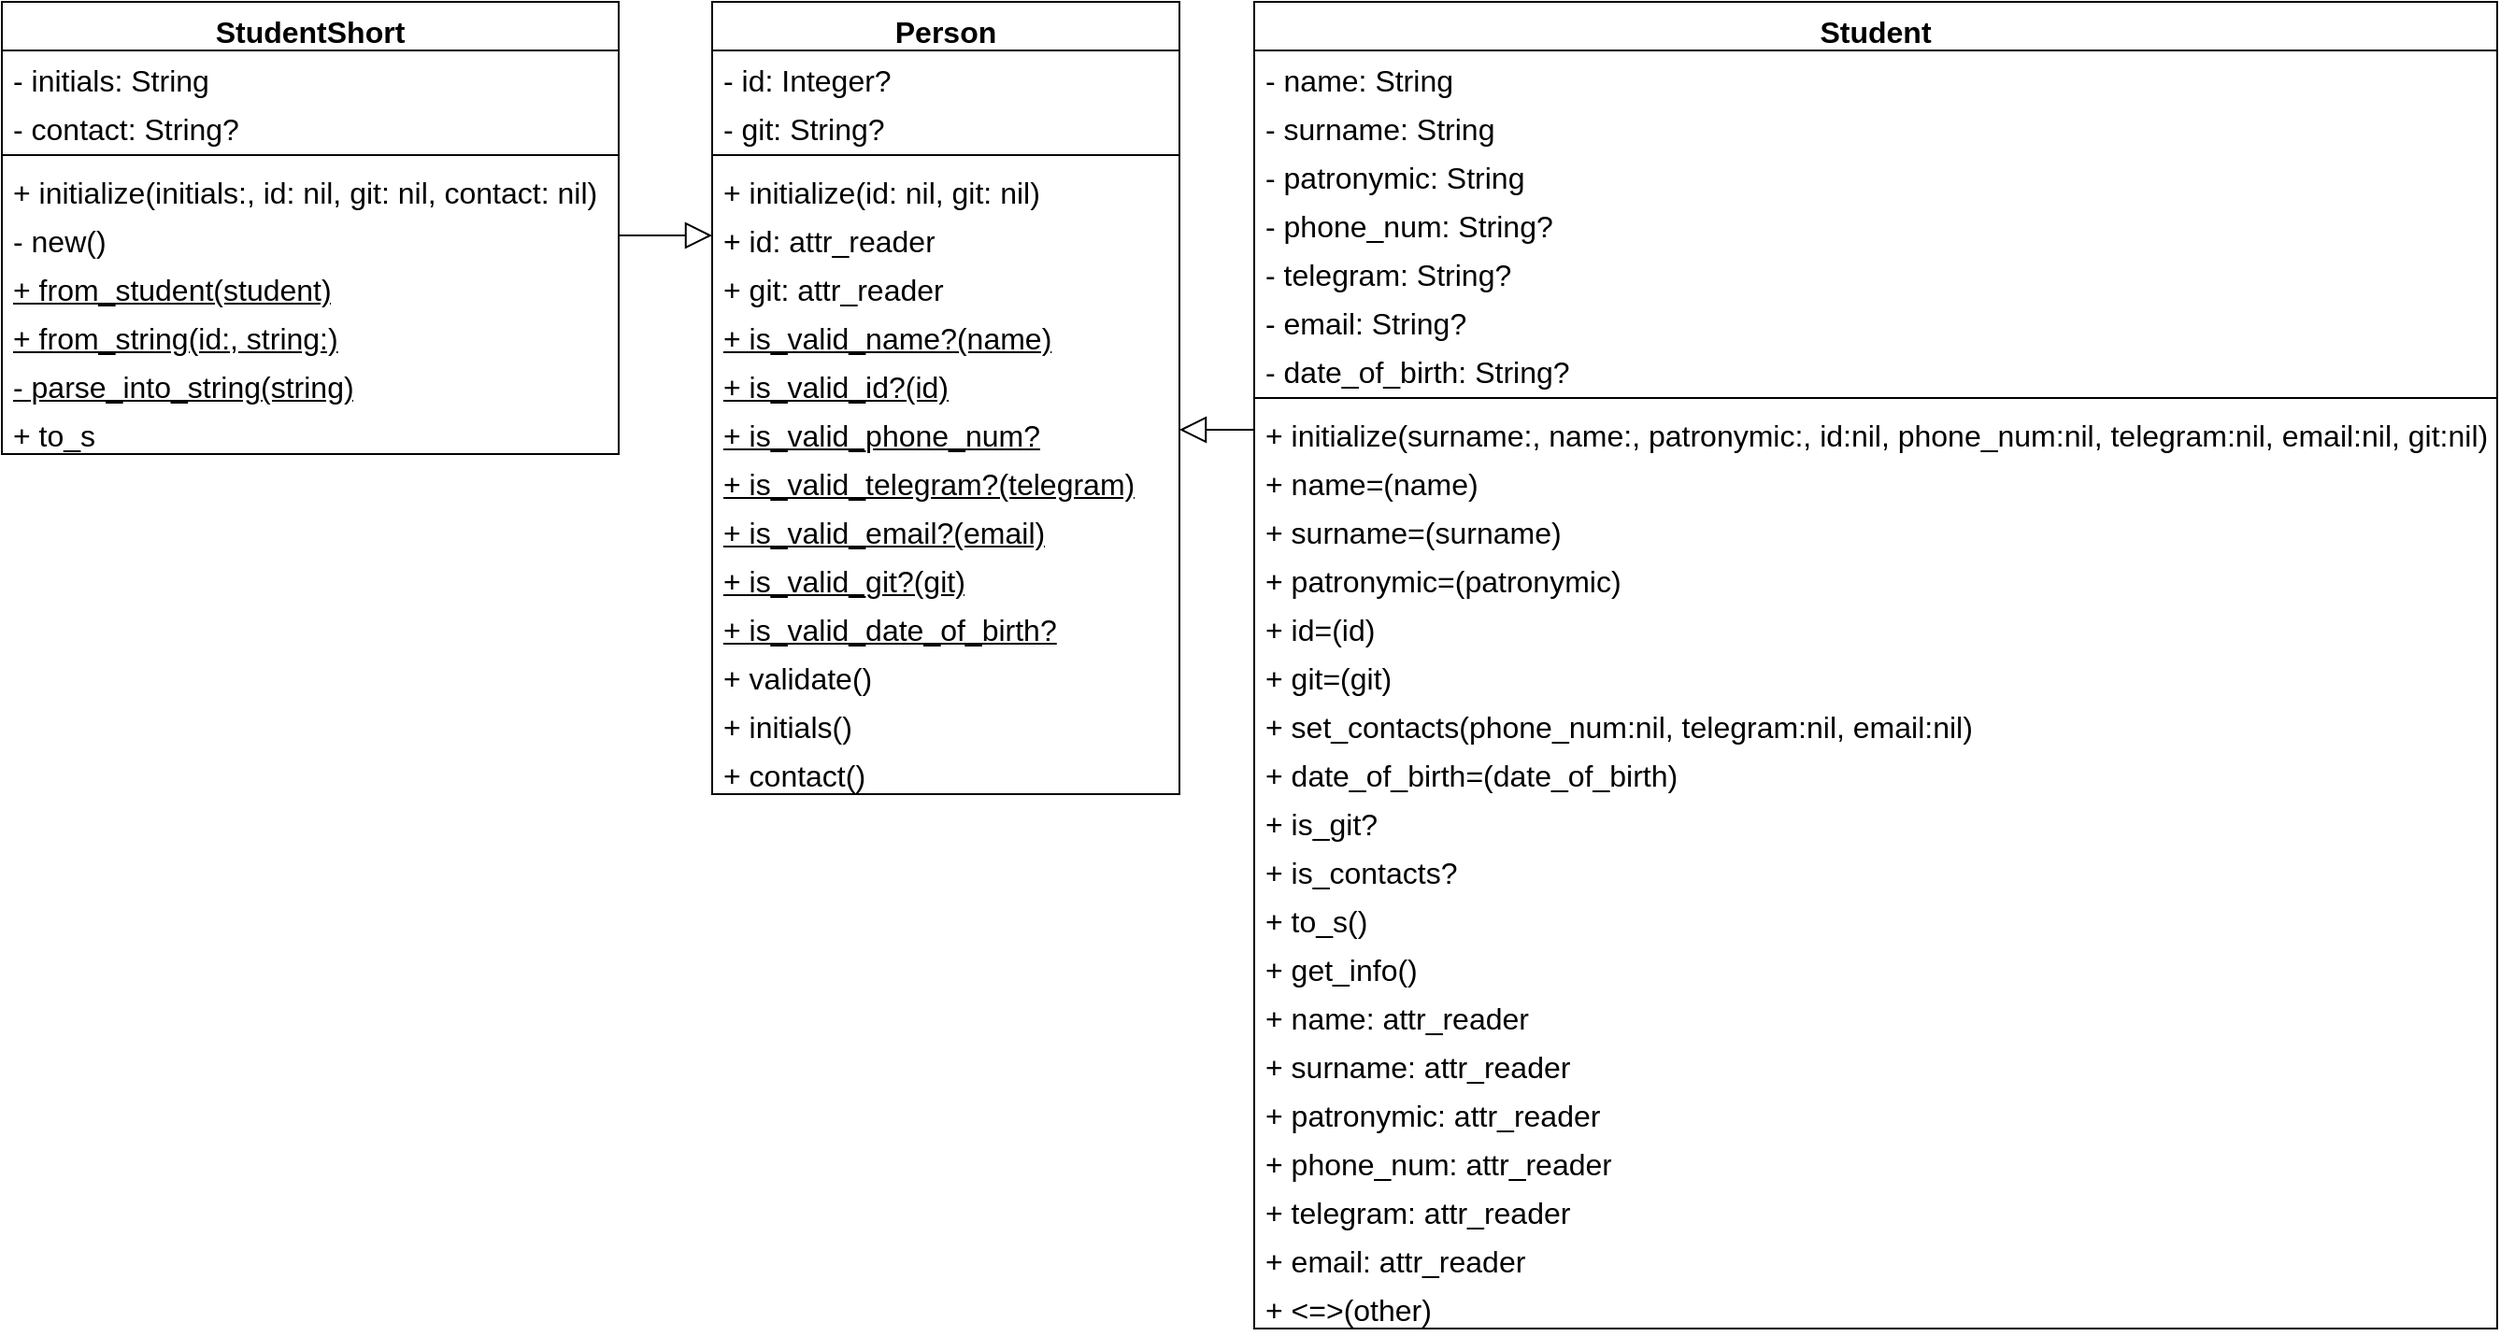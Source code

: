 <mxfile version="24.9.3">
  <diagram name="Страница — 1" id="c8MQagowN81k3dfMitHR">
    <mxGraphModel dx="1553" dy="4176" grid="0" gridSize="10" guides="1" tooltips="1" connect="1" arrows="1" fold="1" page="1" pageScale="1" pageWidth="2339" pageHeight="3300" math="0" shadow="0">
      <root>
        <mxCell id="0" />
        <mxCell id="1" parent="0" />
        <mxCell id="_60M-hrK0tJfBThX2oCK-1" value="Person" style="swimlane;fontStyle=1;align=center;verticalAlign=top;childLayout=stackLayout;horizontal=1;startSize=26;horizontalStack=0;resizeParent=1;resizeParentMax=0;resizeLast=0;collapsible=1;marginBottom=0;whiteSpace=wrap;html=1;fontSize=16;" vertex="1" parent="1">
          <mxGeometry x="419" y="-1551" width="250" height="424" as="geometry" />
        </mxCell>
        <mxCell id="_60M-hrK0tJfBThX2oCK-2" value="- id: Integer?" style="text;strokeColor=none;fillColor=none;align=left;verticalAlign=top;spacingLeft=4;spacingRight=4;overflow=hidden;rotatable=0;points=[[0,0.5],[1,0.5]];portConstraint=eastwest;whiteSpace=wrap;html=1;fontSize=16;" vertex="1" parent="_60M-hrK0tJfBThX2oCK-1">
          <mxGeometry y="26" width="250" height="26" as="geometry" />
        </mxCell>
        <mxCell id="_60M-hrK0tJfBThX2oCK-3" value="- git: String?" style="text;strokeColor=none;fillColor=none;align=left;verticalAlign=top;spacingLeft=4;spacingRight=4;overflow=hidden;rotatable=0;points=[[0,0.5],[1,0.5]];portConstraint=eastwest;whiteSpace=wrap;html=1;fontSize=16;" vertex="1" parent="_60M-hrK0tJfBThX2oCK-1">
          <mxGeometry y="52" width="250" height="26" as="geometry" />
        </mxCell>
        <mxCell id="_60M-hrK0tJfBThX2oCK-4" value="" style="line;strokeWidth=1;fillColor=none;align=left;verticalAlign=middle;spacingTop=-1;spacingLeft=3;spacingRight=3;rotatable=0;labelPosition=right;points=[];portConstraint=eastwest;strokeColor=inherit;" vertex="1" parent="_60M-hrK0tJfBThX2oCK-1">
          <mxGeometry y="78" width="250" height="8" as="geometry" />
        </mxCell>
        <mxCell id="_60M-hrK0tJfBThX2oCK-5" value="+ initialize(id: nil, git: nil)" style="text;strokeColor=none;fillColor=none;align=left;verticalAlign=top;spacingLeft=4;spacingRight=4;overflow=hidden;rotatable=0;points=[[0,0.5],[1,0.5]];portConstraint=eastwest;whiteSpace=wrap;html=1;fontSize=16;" vertex="1" parent="_60M-hrK0tJfBThX2oCK-1">
          <mxGeometry y="86" width="250" height="26" as="geometry" />
        </mxCell>
        <mxCell id="_60M-hrK0tJfBThX2oCK-6" value="+ id: attr_reader" style="text;strokeColor=none;fillColor=none;align=left;verticalAlign=top;spacingLeft=4;spacingRight=4;overflow=hidden;rotatable=0;points=[[0,0.5],[1,0.5]];portConstraint=eastwest;whiteSpace=wrap;html=1;fontSize=16;" vertex="1" parent="_60M-hrK0tJfBThX2oCK-1">
          <mxGeometry y="112" width="250" height="26" as="geometry" />
        </mxCell>
        <mxCell id="_60M-hrK0tJfBThX2oCK-7" value="+ git: attr_reader" style="text;strokeColor=none;fillColor=none;align=left;verticalAlign=top;spacingLeft=4;spacingRight=4;overflow=hidden;rotatable=0;points=[[0,0.5],[1,0.5]];portConstraint=eastwest;whiteSpace=wrap;html=1;fontSize=16;" vertex="1" parent="_60M-hrK0tJfBThX2oCK-1">
          <mxGeometry y="138" width="250" height="26" as="geometry" />
        </mxCell>
        <mxCell id="_60M-hrK0tJfBThX2oCK-8" value="&lt;u&gt;+ is_valid_name?(name)&lt;/u&gt;" style="text;strokeColor=none;fillColor=none;align=left;verticalAlign=top;spacingLeft=4;spacingRight=4;overflow=hidden;rotatable=0;points=[[0,0.5],[1,0.5]];portConstraint=eastwest;whiteSpace=wrap;html=1;fontSize=16;" vertex="1" parent="_60M-hrK0tJfBThX2oCK-1">
          <mxGeometry y="164" width="250" height="26" as="geometry" />
        </mxCell>
        <mxCell id="_60M-hrK0tJfBThX2oCK-9" value="&lt;u&gt;+ is_valid_id?(id)&lt;/u&gt;" style="text;strokeColor=none;fillColor=none;align=left;verticalAlign=top;spacingLeft=4;spacingRight=4;overflow=hidden;rotatable=0;points=[[0,0.5],[1,0.5]];portConstraint=eastwest;whiteSpace=wrap;html=1;fontSize=16;" vertex="1" parent="_60M-hrK0tJfBThX2oCK-1">
          <mxGeometry y="190" width="250" height="26" as="geometry" />
        </mxCell>
        <mxCell id="_60M-hrK0tJfBThX2oCK-10" value="&lt;u&gt;+ is_valid_phone_num?(phone_num)&lt;/u&gt;" style="text;strokeColor=none;fillColor=none;align=left;verticalAlign=top;spacingLeft=4;spacingRight=4;overflow=hidden;rotatable=0;points=[[0,0.5],[1,0.5]];portConstraint=eastwest;whiteSpace=wrap;html=1;fontSize=16;" vertex="1" parent="_60M-hrK0tJfBThX2oCK-1">
          <mxGeometry y="216" width="250" height="26" as="geometry" />
        </mxCell>
        <mxCell id="_60M-hrK0tJfBThX2oCK-11" value="&lt;u&gt;+ is_valid_telegram?(telegram)&lt;/u&gt;" style="text;strokeColor=none;fillColor=none;align=left;verticalAlign=top;spacingLeft=4;spacingRight=4;overflow=hidden;rotatable=0;points=[[0,0.5],[1,0.5]];portConstraint=eastwest;whiteSpace=wrap;html=1;fontSize=16;" vertex="1" parent="_60M-hrK0tJfBThX2oCK-1">
          <mxGeometry y="242" width="250" height="26" as="geometry" />
        </mxCell>
        <mxCell id="_60M-hrK0tJfBThX2oCK-12" value="&lt;u&gt;+ is_valid_email?(email)&lt;/u&gt;" style="text;strokeColor=none;fillColor=none;align=left;verticalAlign=top;spacingLeft=4;spacingRight=4;overflow=hidden;rotatable=0;points=[[0,0.5],[1,0.5]];portConstraint=eastwest;whiteSpace=wrap;html=1;fontSize=16;" vertex="1" parent="_60M-hrK0tJfBThX2oCK-1">
          <mxGeometry y="268" width="250" height="26" as="geometry" />
        </mxCell>
        <mxCell id="_60M-hrK0tJfBThX2oCK-13" value="&lt;u&gt;+ is_valid_git?(git)&lt;/u&gt;" style="text;strokeColor=none;fillColor=none;align=left;verticalAlign=top;spacingLeft=4;spacingRight=4;overflow=hidden;rotatable=0;points=[[0,0.5],[1,0.5]];portConstraint=eastwest;whiteSpace=wrap;html=1;fontSize=16;" vertex="1" parent="_60M-hrK0tJfBThX2oCK-1">
          <mxGeometry y="294" width="250" height="26" as="geometry" />
        </mxCell>
        <mxCell id="_60M-hrK0tJfBThX2oCK-14" value="&lt;u&gt;+ is_valid_date_of_birth?(date_of_bitrh)&lt;/u&gt;" style="text;strokeColor=none;fillColor=none;align=left;verticalAlign=top;spacingLeft=4;spacingRight=4;overflow=hidden;rotatable=0;points=[[0,0.5],[1,0.5]];portConstraint=eastwest;whiteSpace=wrap;html=1;fontSize=16;" vertex="1" parent="_60M-hrK0tJfBThX2oCK-1">
          <mxGeometry y="320" width="250" height="26" as="geometry" />
        </mxCell>
        <mxCell id="_60M-hrK0tJfBThX2oCK-15" value="+ validate()" style="text;strokeColor=none;fillColor=none;align=left;verticalAlign=top;spacingLeft=4;spacingRight=4;overflow=hidden;rotatable=0;points=[[0,0.5],[1,0.5]];portConstraint=eastwest;whiteSpace=wrap;html=1;fontSize=16;" vertex="1" parent="_60M-hrK0tJfBThX2oCK-1">
          <mxGeometry y="346" width="250" height="26" as="geometry" />
        </mxCell>
        <mxCell id="_60M-hrK0tJfBThX2oCK-16" value="+ initials()" style="text;strokeColor=none;fillColor=none;align=left;verticalAlign=top;spacingLeft=4;spacingRight=4;overflow=hidden;rotatable=0;points=[[0,0.5],[1,0.5]];portConstraint=eastwest;whiteSpace=wrap;html=1;fontSize=16;" vertex="1" parent="_60M-hrK0tJfBThX2oCK-1">
          <mxGeometry y="372" width="250" height="26" as="geometry" />
        </mxCell>
        <mxCell id="_60M-hrK0tJfBThX2oCK-17" value="+ contact()" style="text;strokeColor=none;fillColor=none;align=left;verticalAlign=top;spacingLeft=4;spacingRight=4;overflow=hidden;rotatable=0;points=[[0,0.5],[1,0.5]];portConstraint=eastwest;whiteSpace=wrap;html=1;fontSize=16;" vertex="1" parent="_60M-hrK0tJfBThX2oCK-1">
          <mxGeometry y="398" width="250" height="26" as="geometry" />
        </mxCell>
        <mxCell id="_60M-hrK0tJfBThX2oCK-18" value="StudentShort" style="swimlane;fontStyle=1;align=center;verticalAlign=top;childLayout=stackLayout;horizontal=1;startSize=26;horizontalStack=0;resizeParent=1;resizeParentMax=0;resizeLast=0;collapsible=1;marginBottom=0;whiteSpace=wrap;html=1;fontSize=16;" vertex="1" parent="1">
          <mxGeometry x="39" y="-1551" width="330" height="242" as="geometry" />
        </mxCell>
        <mxCell id="_60M-hrK0tJfBThX2oCK-19" value="- initials: String" style="text;strokeColor=none;fillColor=none;align=left;verticalAlign=top;spacingLeft=4;spacingRight=4;overflow=hidden;rotatable=0;points=[[0,0.5],[1,0.5]];portConstraint=eastwest;whiteSpace=wrap;html=1;fontSize=16;" vertex="1" parent="_60M-hrK0tJfBThX2oCK-18">
          <mxGeometry y="26" width="330" height="26" as="geometry" />
        </mxCell>
        <mxCell id="_60M-hrK0tJfBThX2oCK-20" value="- contact: String?" style="text;strokeColor=none;fillColor=none;align=left;verticalAlign=top;spacingLeft=4;spacingRight=4;overflow=hidden;rotatable=0;points=[[0,0.5],[1,0.5]];portConstraint=eastwest;whiteSpace=wrap;html=1;fontSize=16;" vertex="1" parent="_60M-hrK0tJfBThX2oCK-18">
          <mxGeometry y="52" width="330" height="26" as="geometry" />
        </mxCell>
        <mxCell id="_60M-hrK0tJfBThX2oCK-21" value="" style="line;strokeWidth=1;fillColor=none;align=left;verticalAlign=middle;spacingTop=-1;spacingLeft=3;spacingRight=3;rotatable=0;labelPosition=right;points=[];portConstraint=eastwest;strokeColor=inherit;" vertex="1" parent="_60M-hrK0tJfBThX2oCK-18">
          <mxGeometry y="78" width="330" height="8" as="geometry" />
        </mxCell>
        <mxCell id="_60M-hrK0tJfBThX2oCK-22" value="+ initialize(initials:, id: nil, git: nil, contact: nil)" style="text;strokeColor=none;fillColor=none;align=left;verticalAlign=top;spacingLeft=4;spacingRight=4;overflow=hidden;rotatable=0;points=[[0,0.5],[1,0.5]];portConstraint=eastwest;whiteSpace=wrap;html=1;fontSize=16;" vertex="1" parent="_60M-hrK0tJfBThX2oCK-18">
          <mxGeometry y="86" width="330" height="26" as="geometry" />
        </mxCell>
        <mxCell id="_60M-hrK0tJfBThX2oCK-23" value="- new()" style="text;strokeColor=none;fillColor=none;align=left;verticalAlign=top;spacingLeft=4;spacingRight=4;overflow=hidden;rotatable=0;points=[[0,0.5],[1,0.5]];portConstraint=eastwest;whiteSpace=wrap;html=1;fontSize=16;" vertex="1" parent="_60M-hrK0tJfBThX2oCK-18">
          <mxGeometry y="112" width="330" height="26" as="geometry" />
        </mxCell>
        <mxCell id="_60M-hrK0tJfBThX2oCK-24" value="&lt;u&gt;+ from_student(student)&lt;/u&gt;" style="text;strokeColor=none;fillColor=none;align=left;verticalAlign=top;spacingLeft=4;spacingRight=4;overflow=hidden;rotatable=0;points=[[0,0.5],[1,0.5]];portConstraint=eastwest;whiteSpace=wrap;html=1;fontSize=16;" vertex="1" parent="_60M-hrK0tJfBThX2oCK-18">
          <mxGeometry y="138" width="330" height="26" as="geometry" />
        </mxCell>
        <mxCell id="_60M-hrK0tJfBThX2oCK-25" value="&lt;u&gt;+ from_string(id:, string:)&lt;/u&gt;" style="text;strokeColor=none;fillColor=none;align=left;verticalAlign=top;spacingLeft=4;spacingRight=4;overflow=hidden;rotatable=0;points=[[0,0.5],[1,0.5]];portConstraint=eastwest;whiteSpace=wrap;html=1;fontSize=16;" vertex="1" parent="_60M-hrK0tJfBThX2oCK-18">
          <mxGeometry y="164" width="330" height="26" as="geometry" />
        </mxCell>
        <mxCell id="_60M-hrK0tJfBThX2oCK-26" value="&lt;u&gt;- parse_into_string(string)&lt;/u&gt;" style="text;strokeColor=none;fillColor=none;align=left;verticalAlign=top;spacingLeft=4;spacingRight=4;overflow=hidden;rotatable=0;points=[[0,0.5],[1,0.5]];portConstraint=eastwest;whiteSpace=wrap;html=1;fontSize=16;" vertex="1" parent="_60M-hrK0tJfBThX2oCK-18">
          <mxGeometry y="190" width="330" height="26" as="geometry" />
        </mxCell>
        <mxCell id="_60M-hrK0tJfBThX2oCK-27" value="+ to_s" style="text;strokeColor=none;fillColor=none;align=left;verticalAlign=top;spacingLeft=4;spacingRight=4;overflow=hidden;rotatable=0;points=[[0,0.5],[1,0.5]];portConstraint=eastwest;whiteSpace=wrap;html=1;fontSize=16;" vertex="1" parent="_60M-hrK0tJfBThX2oCK-18">
          <mxGeometry y="216" width="330" height="26" as="geometry" />
        </mxCell>
        <mxCell id="_60M-hrK0tJfBThX2oCK-28" value="" style="endArrow=block;html=1;rounded=0;exitX=1;exitY=0.5;exitDx=0;exitDy=0;entryX=0;entryY=0.5;entryDx=0;entryDy=0;endFill=0;endSize=12;" edge="1" parent="1" source="_60M-hrK0tJfBThX2oCK-23" target="_60M-hrK0tJfBThX2oCK-6">
          <mxGeometry width="50" height="50" relative="1" as="geometry">
            <mxPoint x="529" y="-1411" as="sourcePoint" />
            <mxPoint x="579" y="-1461" as="targetPoint" />
          </mxGeometry>
        </mxCell>
        <mxCell id="_60M-hrK0tJfBThX2oCK-29" value="Student" style="swimlane;fontStyle=1;align=center;verticalAlign=top;childLayout=stackLayout;horizontal=1;startSize=26;horizontalStack=0;resizeParent=1;resizeParentMax=0;resizeLast=0;collapsible=1;marginBottom=0;whiteSpace=wrap;html=1;fontSize=16;" vertex="1" parent="1">
          <mxGeometry x="709" y="-1551" width="665" height="710" as="geometry" />
        </mxCell>
        <mxCell id="_60M-hrK0tJfBThX2oCK-30" value="- name: String" style="text;strokeColor=none;fillColor=none;align=left;verticalAlign=top;spacingLeft=4;spacingRight=4;overflow=hidden;rotatable=0;points=[[0,0.5],[1,0.5]];portConstraint=eastwest;whiteSpace=wrap;html=1;fontSize=16;" vertex="1" parent="_60M-hrK0tJfBThX2oCK-29">
          <mxGeometry y="26" width="665" height="26" as="geometry" />
        </mxCell>
        <mxCell id="_60M-hrK0tJfBThX2oCK-31" value="- surname: String" style="text;strokeColor=none;fillColor=none;align=left;verticalAlign=top;spacingLeft=4;spacingRight=4;overflow=hidden;rotatable=0;points=[[0,0.5],[1,0.5]];portConstraint=eastwest;whiteSpace=wrap;html=1;fontSize=16;" vertex="1" parent="_60M-hrK0tJfBThX2oCK-29">
          <mxGeometry y="52" width="665" height="26" as="geometry" />
        </mxCell>
        <mxCell id="_60M-hrK0tJfBThX2oCK-32" value="- patronymic: String" style="text;strokeColor=none;fillColor=none;align=left;verticalAlign=top;spacingLeft=4;spacingRight=4;overflow=hidden;rotatable=0;points=[[0,0.5],[1,0.5]];portConstraint=eastwest;whiteSpace=wrap;html=1;fontSize=16;" vertex="1" parent="_60M-hrK0tJfBThX2oCK-29">
          <mxGeometry y="78" width="665" height="26" as="geometry" />
        </mxCell>
        <mxCell id="_60M-hrK0tJfBThX2oCK-33" value="- phone_num: String?" style="text;strokeColor=none;fillColor=none;align=left;verticalAlign=top;spacingLeft=4;spacingRight=4;overflow=hidden;rotatable=0;points=[[0,0.5],[1,0.5]];portConstraint=eastwest;whiteSpace=wrap;html=1;fontSize=16;" vertex="1" parent="_60M-hrK0tJfBThX2oCK-29">
          <mxGeometry y="104" width="665" height="26" as="geometry" />
        </mxCell>
        <mxCell id="_60M-hrK0tJfBThX2oCK-34" value="- telegram: String?" style="text;strokeColor=none;fillColor=none;align=left;verticalAlign=top;spacingLeft=4;spacingRight=4;overflow=hidden;rotatable=0;points=[[0,0.5],[1,0.5]];portConstraint=eastwest;whiteSpace=wrap;html=1;fontSize=16;" vertex="1" parent="_60M-hrK0tJfBThX2oCK-29">
          <mxGeometry y="130" width="665" height="26" as="geometry" />
        </mxCell>
        <mxCell id="_60M-hrK0tJfBThX2oCK-35" value="- email: String?" style="text;strokeColor=none;fillColor=none;align=left;verticalAlign=top;spacingLeft=4;spacingRight=4;overflow=hidden;rotatable=0;points=[[0,0.5],[1,0.5]];portConstraint=eastwest;whiteSpace=wrap;html=1;fontSize=16;" vertex="1" parent="_60M-hrK0tJfBThX2oCK-29">
          <mxGeometry y="156" width="665" height="26" as="geometry" />
        </mxCell>
        <mxCell id="_60M-hrK0tJfBThX2oCK-36" value="- date_of_birth: String?" style="text;strokeColor=none;fillColor=none;align=left;verticalAlign=top;spacingLeft=4;spacingRight=4;overflow=hidden;rotatable=0;points=[[0,0.5],[1,0.5]];portConstraint=eastwest;whiteSpace=wrap;html=1;fontSize=16;" vertex="1" parent="_60M-hrK0tJfBThX2oCK-29">
          <mxGeometry y="182" width="665" height="26" as="geometry" />
        </mxCell>
        <mxCell id="_60M-hrK0tJfBThX2oCK-37" value="" style="line;strokeWidth=1;fillColor=none;align=left;verticalAlign=middle;spacingTop=-1;spacingLeft=3;spacingRight=3;rotatable=0;labelPosition=right;points=[];portConstraint=eastwest;strokeColor=inherit;" vertex="1" parent="_60M-hrK0tJfBThX2oCK-29">
          <mxGeometry y="208" width="665" height="8" as="geometry" />
        </mxCell>
        <mxCell id="_60M-hrK0tJfBThX2oCK-38" value="+ initialize(surname:, name:, patronymic:, id:nil, phone_num:nil, telegram:nil, email:nil, git:nil)" style="text;strokeColor=none;fillColor=none;align=left;verticalAlign=top;spacingLeft=4;spacingRight=4;overflow=hidden;rotatable=0;points=[[0,0.5],[1,0.5]];portConstraint=eastwest;whiteSpace=wrap;html=1;fontSize=16;" vertex="1" parent="_60M-hrK0tJfBThX2oCK-29">
          <mxGeometry y="216" width="665" height="26" as="geometry" />
        </mxCell>
        <mxCell id="_60M-hrK0tJfBThX2oCK-39" value="+ name=(name)" style="text;strokeColor=none;fillColor=none;align=left;verticalAlign=top;spacingLeft=4;spacingRight=4;overflow=hidden;rotatable=0;points=[[0,0.5],[1,0.5]];portConstraint=eastwest;whiteSpace=wrap;html=1;fontSize=16;" vertex="1" parent="_60M-hrK0tJfBThX2oCK-29">
          <mxGeometry y="242" width="665" height="26" as="geometry" />
        </mxCell>
        <mxCell id="_60M-hrK0tJfBThX2oCK-40" value="+ surname=(surname)" style="text;strokeColor=none;fillColor=none;align=left;verticalAlign=top;spacingLeft=4;spacingRight=4;overflow=hidden;rotatable=0;points=[[0,0.5],[1,0.5]];portConstraint=eastwest;whiteSpace=wrap;html=1;fontSize=16;" vertex="1" parent="_60M-hrK0tJfBThX2oCK-29">
          <mxGeometry y="268" width="665" height="26" as="geometry" />
        </mxCell>
        <mxCell id="_60M-hrK0tJfBThX2oCK-41" value="+ patronymic=(patronymic)" style="text;strokeColor=none;fillColor=none;align=left;verticalAlign=top;spacingLeft=4;spacingRight=4;overflow=hidden;rotatable=0;points=[[0,0.5],[1,0.5]];portConstraint=eastwest;whiteSpace=wrap;html=1;fontSize=16;" vertex="1" parent="_60M-hrK0tJfBThX2oCK-29">
          <mxGeometry y="294" width="665" height="26" as="geometry" />
        </mxCell>
        <mxCell id="_60M-hrK0tJfBThX2oCK-42" value="+ id=(id)" style="text;strokeColor=none;fillColor=none;align=left;verticalAlign=top;spacingLeft=4;spacingRight=4;overflow=hidden;rotatable=0;points=[[0,0.5],[1,0.5]];portConstraint=eastwest;whiteSpace=wrap;html=1;fontSize=16;" vertex="1" parent="_60M-hrK0tJfBThX2oCK-29">
          <mxGeometry y="320" width="665" height="26" as="geometry" />
        </mxCell>
        <mxCell id="_60M-hrK0tJfBThX2oCK-43" value="+ git=(git)" style="text;strokeColor=none;fillColor=none;align=left;verticalAlign=top;spacingLeft=4;spacingRight=4;overflow=hidden;rotatable=0;points=[[0,0.5],[1,0.5]];portConstraint=eastwest;whiteSpace=wrap;html=1;fontSize=16;" vertex="1" parent="_60M-hrK0tJfBThX2oCK-29">
          <mxGeometry y="346" width="665" height="26" as="geometry" />
        </mxCell>
        <mxCell id="_60M-hrK0tJfBThX2oCK-44" value="+ set_contacts(phone_num:nil, telegram:nil, email:nil)" style="text;strokeColor=none;fillColor=none;align=left;verticalAlign=top;spacingLeft=4;spacingRight=4;overflow=hidden;rotatable=0;points=[[0,0.5],[1,0.5]];portConstraint=eastwest;whiteSpace=wrap;html=1;fontSize=16;" vertex="1" parent="_60M-hrK0tJfBThX2oCK-29">
          <mxGeometry y="372" width="665" height="26" as="geometry" />
        </mxCell>
        <mxCell id="_60M-hrK0tJfBThX2oCK-45" value="+ date_of_birth=(date_of_birth)" style="text;strokeColor=none;fillColor=none;align=left;verticalAlign=top;spacingLeft=4;spacingRight=4;overflow=hidden;rotatable=0;points=[[0,0.5],[1,0.5]];portConstraint=eastwest;whiteSpace=wrap;html=1;fontSize=16;" vertex="1" parent="_60M-hrK0tJfBThX2oCK-29">
          <mxGeometry y="398" width="665" height="26" as="geometry" />
        </mxCell>
        <mxCell id="_60M-hrK0tJfBThX2oCK-46" value="+ is_git?" style="text;strokeColor=none;fillColor=none;align=left;verticalAlign=top;spacingLeft=4;spacingRight=4;overflow=hidden;rotatable=0;points=[[0,0.5],[1,0.5]];portConstraint=eastwest;whiteSpace=wrap;html=1;fontSize=16;" vertex="1" parent="_60M-hrK0tJfBThX2oCK-29">
          <mxGeometry y="424" width="665" height="26" as="geometry" />
        </mxCell>
        <mxCell id="_60M-hrK0tJfBThX2oCK-47" value="+ is_contacts?" style="text;strokeColor=none;fillColor=none;align=left;verticalAlign=top;spacingLeft=4;spacingRight=4;overflow=hidden;rotatable=0;points=[[0,0.5],[1,0.5]];portConstraint=eastwest;whiteSpace=wrap;html=1;fontSize=16;" vertex="1" parent="_60M-hrK0tJfBThX2oCK-29">
          <mxGeometry y="450" width="665" height="26" as="geometry" />
        </mxCell>
        <mxCell id="_60M-hrK0tJfBThX2oCK-48" value="+ to_s()" style="text;strokeColor=none;fillColor=none;align=left;verticalAlign=top;spacingLeft=4;spacingRight=4;overflow=hidden;rotatable=0;points=[[0,0.5],[1,0.5]];portConstraint=eastwest;whiteSpace=wrap;html=1;fontSize=16;" vertex="1" parent="_60M-hrK0tJfBThX2oCK-29">
          <mxGeometry y="476" width="665" height="26" as="geometry" />
        </mxCell>
        <mxCell id="_60M-hrK0tJfBThX2oCK-49" value="+ get_info()" style="text;strokeColor=none;fillColor=none;align=left;verticalAlign=top;spacingLeft=4;spacingRight=4;overflow=hidden;rotatable=0;points=[[0,0.5],[1,0.5]];portConstraint=eastwest;whiteSpace=wrap;html=1;fontSize=16;" vertex="1" parent="_60M-hrK0tJfBThX2oCK-29">
          <mxGeometry y="502" width="665" height="26" as="geometry" />
        </mxCell>
        <mxCell id="_60M-hrK0tJfBThX2oCK-50" value="+ name: attr_reader" style="text;strokeColor=none;fillColor=none;align=left;verticalAlign=top;spacingLeft=4;spacingRight=4;overflow=hidden;rotatable=0;points=[[0,0.5],[1,0.5]];portConstraint=eastwest;whiteSpace=wrap;html=1;fontSize=16;" vertex="1" parent="_60M-hrK0tJfBThX2oCK-29">
          <mxGeometry y="528" width="665" height="26" as="geometry" />
        </mxCell>
        <mxCell id="_60M-hrK0tJfBThX2oCK-51" value="+ surname: attr_reader" style="text;strokeColor=none;fillColor=none;align=left;verticalAlign=top;spacingLeft=4;spacingRight=4;overflow=hidden;rotatable=0;points=[[0,0.5],[1,0.5]];portConstraint=eastwest;whiteSpace=wrap;html=1;fontSize=16;" vertex="1" parent="_60M-hrK0tJfBThX2oCK-29">
          <mxGeometry y="554" width="665" height="26" as="geometry" />
        </mxCell>
        <mxCell id="_60M-hrK0tJfBThX2oCK-52" value="+ patronymic: attr_reader" style="text;strokeColor=none;fillColor=none;align=left;verticalAlign=top;spacingLeft=4;spacingRight=4;overflow=hidden;rotatable=0;points=[[0,0.5],[1,0.5]];portConstraint=eastwest;whiteSpace=wrap;html=1;fontSize=16;" vertex="1" parent="_60M-hrK0tJfBThX2oCK-29">
          <mxGeometry y="580" width="665" height="26" as="geometry" />
        </mxCell>
        <mxCell id="_60M-hrK0tJfBThX2oCK-53" value="+ phone_num: attr_reader" style="text;strokeColor=none;fillColor=none;align=left;verticalAlign=top;spacingLeft=4;spacingRight=4;overflow=hidden;rotatable=0;points=[[0,0.5],[1,0.5]];portConstraint=eastwest;whiteSpace=wrap;html=1;fontSize=16;" vertex="1" parent="_60M-hrK0tJfBThX2oCK-29">
          <mxGeometry y="606" width="665" height="26" as="geometry" />
        </mxCell>
        <mxCell id="_60M-hrK0tJfBThX2oCK-54" value="+ telegram: attr_reader" style="text;strokeColor=none;fillColor=none;align=left;verticalAlign=top;spacingLeft=4;spacingRight=4;overflow=hidden;rotatable=0;points=[[0,0.5],[1,0.5]];portConstraint=eastwest;whiteSpace=wrap;html=1;fontSize=16;" vertex="1" parent="_60M-hrK0tJfBThX2oCK-29">
          <mxGeometry y="632" width="665" height="26" as="geometry" />
        </mxCell>
        <mxCell id="_60M-hrK0tJfBThX2oCK-55" value="+ email: attr_reader" style="text;strokeColor=none;fillColor=none;align=left;verticalAlign=top;spacingLeft=4;spacingRight=4;overflow=hidden;rotatable=0;points=[[0,0.5],[1,0.5]];portConstraint=eastwest;whiteSpace=wrap;html=1;fontSize=16;" vertex="1" parent="_60M-hrK0tJfBThX2oCK-29">
          <mxGeometry y="658" width="665" height="26" as="geometry" />
        </mxCell>
        <mxCell id="_60M-hrK0tJfBThX2oCK-56" value="+ &amp;lt;=&amp;gt;(other)" style="text;strokeColor=none;fillColor=none;align=left;verticalAlign=top;spacingLeft=4;spacingRight=4;overflow=hidden;rotatable=0;points=[[0,0.5],[1,0.5]];portConstraint=eastwest;whiteSpace=wrap;html=1;fontSize=16;" vertex="1" parent="_60M-hrK0tJfBThX2oCK-29">
          <mxGeometry y="684" width="665" height="26" as="geometry" />
        </mxCell>
        <mxCell id="_60M-hrK0tJfBThX2oCK-57" value="" style="endArrow=block;html=1;rounded=0;exitX=0;exitY=0.5;exitDx=0;exitDy=0;entryX=1;entryY=0.5;entryDx=0;entryDy=0;endFill=0;endSize=12;" edge="1" parent="1" source="_60M-hrK0tJfBThX2oCK-38" target="_60M-hrK0tJfBThX2oCK-10">
          <mxGeometry width="50" height="50" relative="1" as="geometry">
            <mxPoint x="559" y="-991" as="sourcePoint" />
            <mxPoint x="689" y="-965" as="targetPoint" />
          </mxGeometry>
        </mxCell>
      </root>
    </mxGraphModel>
  </diagram>
</mxfile>
